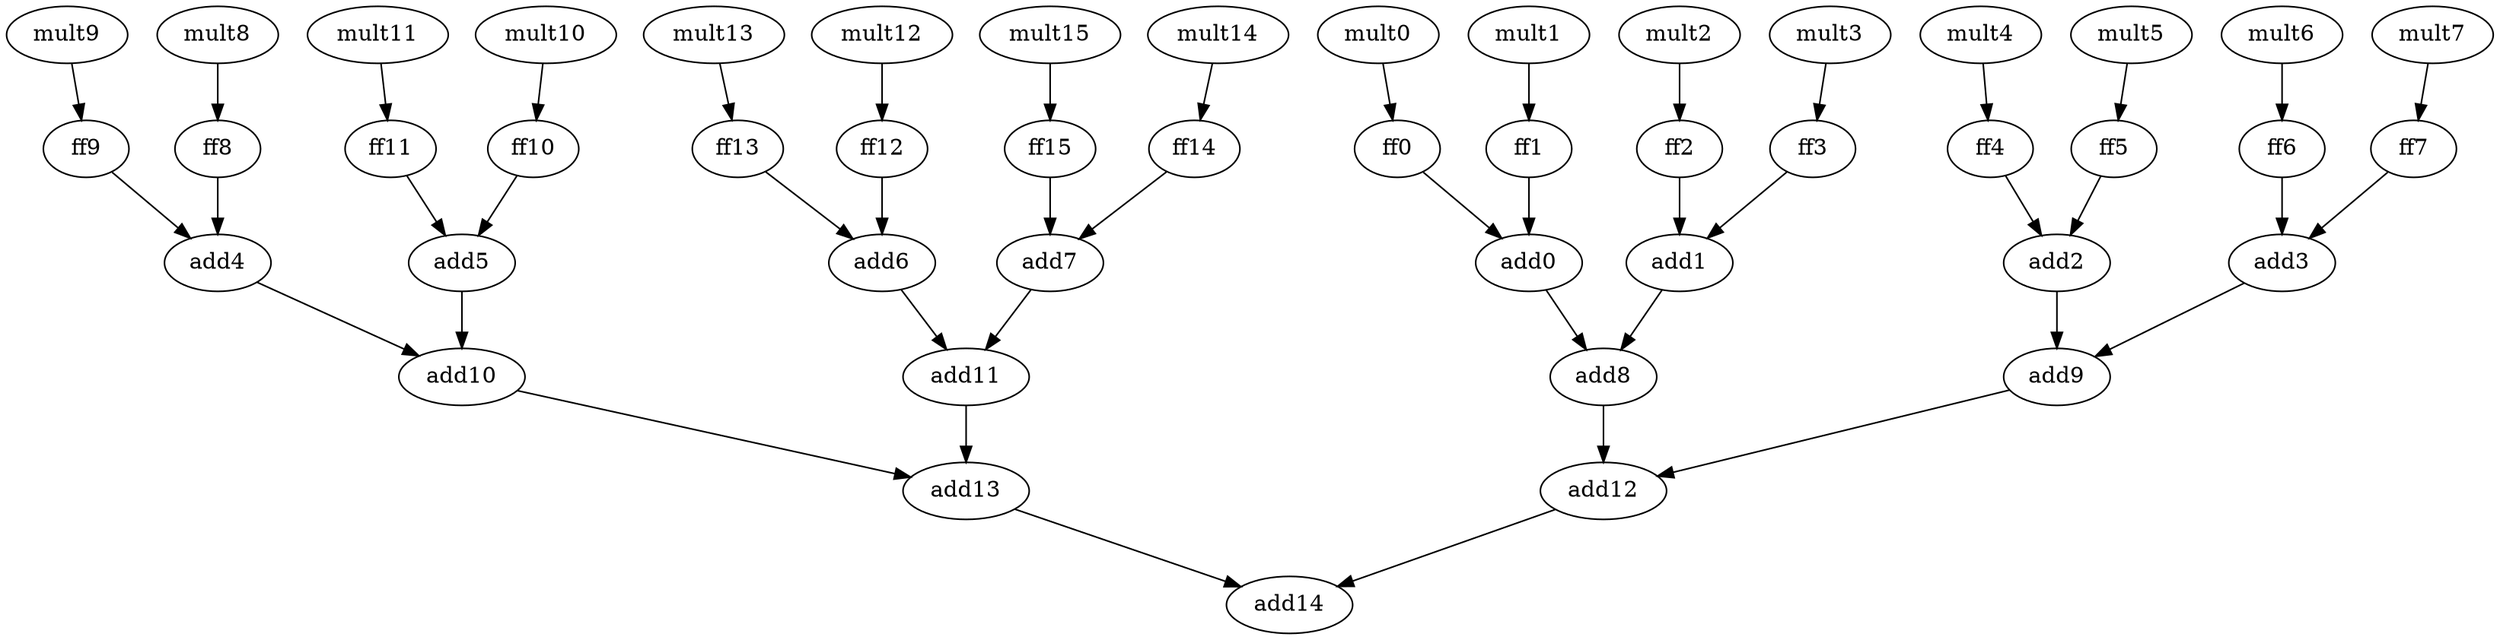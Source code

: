 digraph convolution44 {
    0[label=mult0];
    1[label=mult1];
    2[label=mult2];
    3[label=mult3];
    4[label=mult4];
    5[label=mult5];
    6[label=mult6];
    7[label=mult7];
    8[label=mult8];
    9[label=mult9];
    10[label=mult10];
    11[label=mult11];
    12[label=mult12];
    13[label=mult13];
    14[label=mult14];
    15[label=mult15];
    16[label=ff0];
    17[label=ff1];
    18[label=ff2];
    19[label=ff3];
    20[label=ff4];
    21[label=ff5];
    22[label=ff6];
    23[label=ff7];
    24[label=ff8];
    25[label=ff9];
    26[label=ff10];
    27[label=ff11];
    28[label=ff12];
    29[label=ff13];
    30[label=ff14];
    31[label=ff15];
    32[label=add0];
    33[label=add1];
    34[label=add2];
    35[label=add3];
    36[label=add4];
    37[label=add5];
    38[label=add6];
    39[label=add7];
    40[label=add8];
    41[label=add9];
    42[label=add10];
    43[label=add11];
    44[label=add12];
    45[label=add13];
    46[label=add14];

    0->16;
    1->17;
    2->18;
    3->19;
    4->20;
    5->21;
    6->22;
    7->23;
    8->24;
    9->25;
    10->26;
    11->27;
    12->28;
    13->29;
    14->30;
    15->31;
    16->32;
    17->32;
    18->33;
    19->33;
    20->34;
    21->34;
    22->35;
    23->35;
    24->36;
    25->36;
    26->37;
    27->37;
    28->38;
    29->38;
    30->39;
    31->39;
    32->40;
    33->40;
    34->41;
    35->41;
    36->42;
    37->42;
    38->43;
    39->43;
    40->44;
    41->44;
    42->45;
    43->45;
    44->46;
    45->46;
}